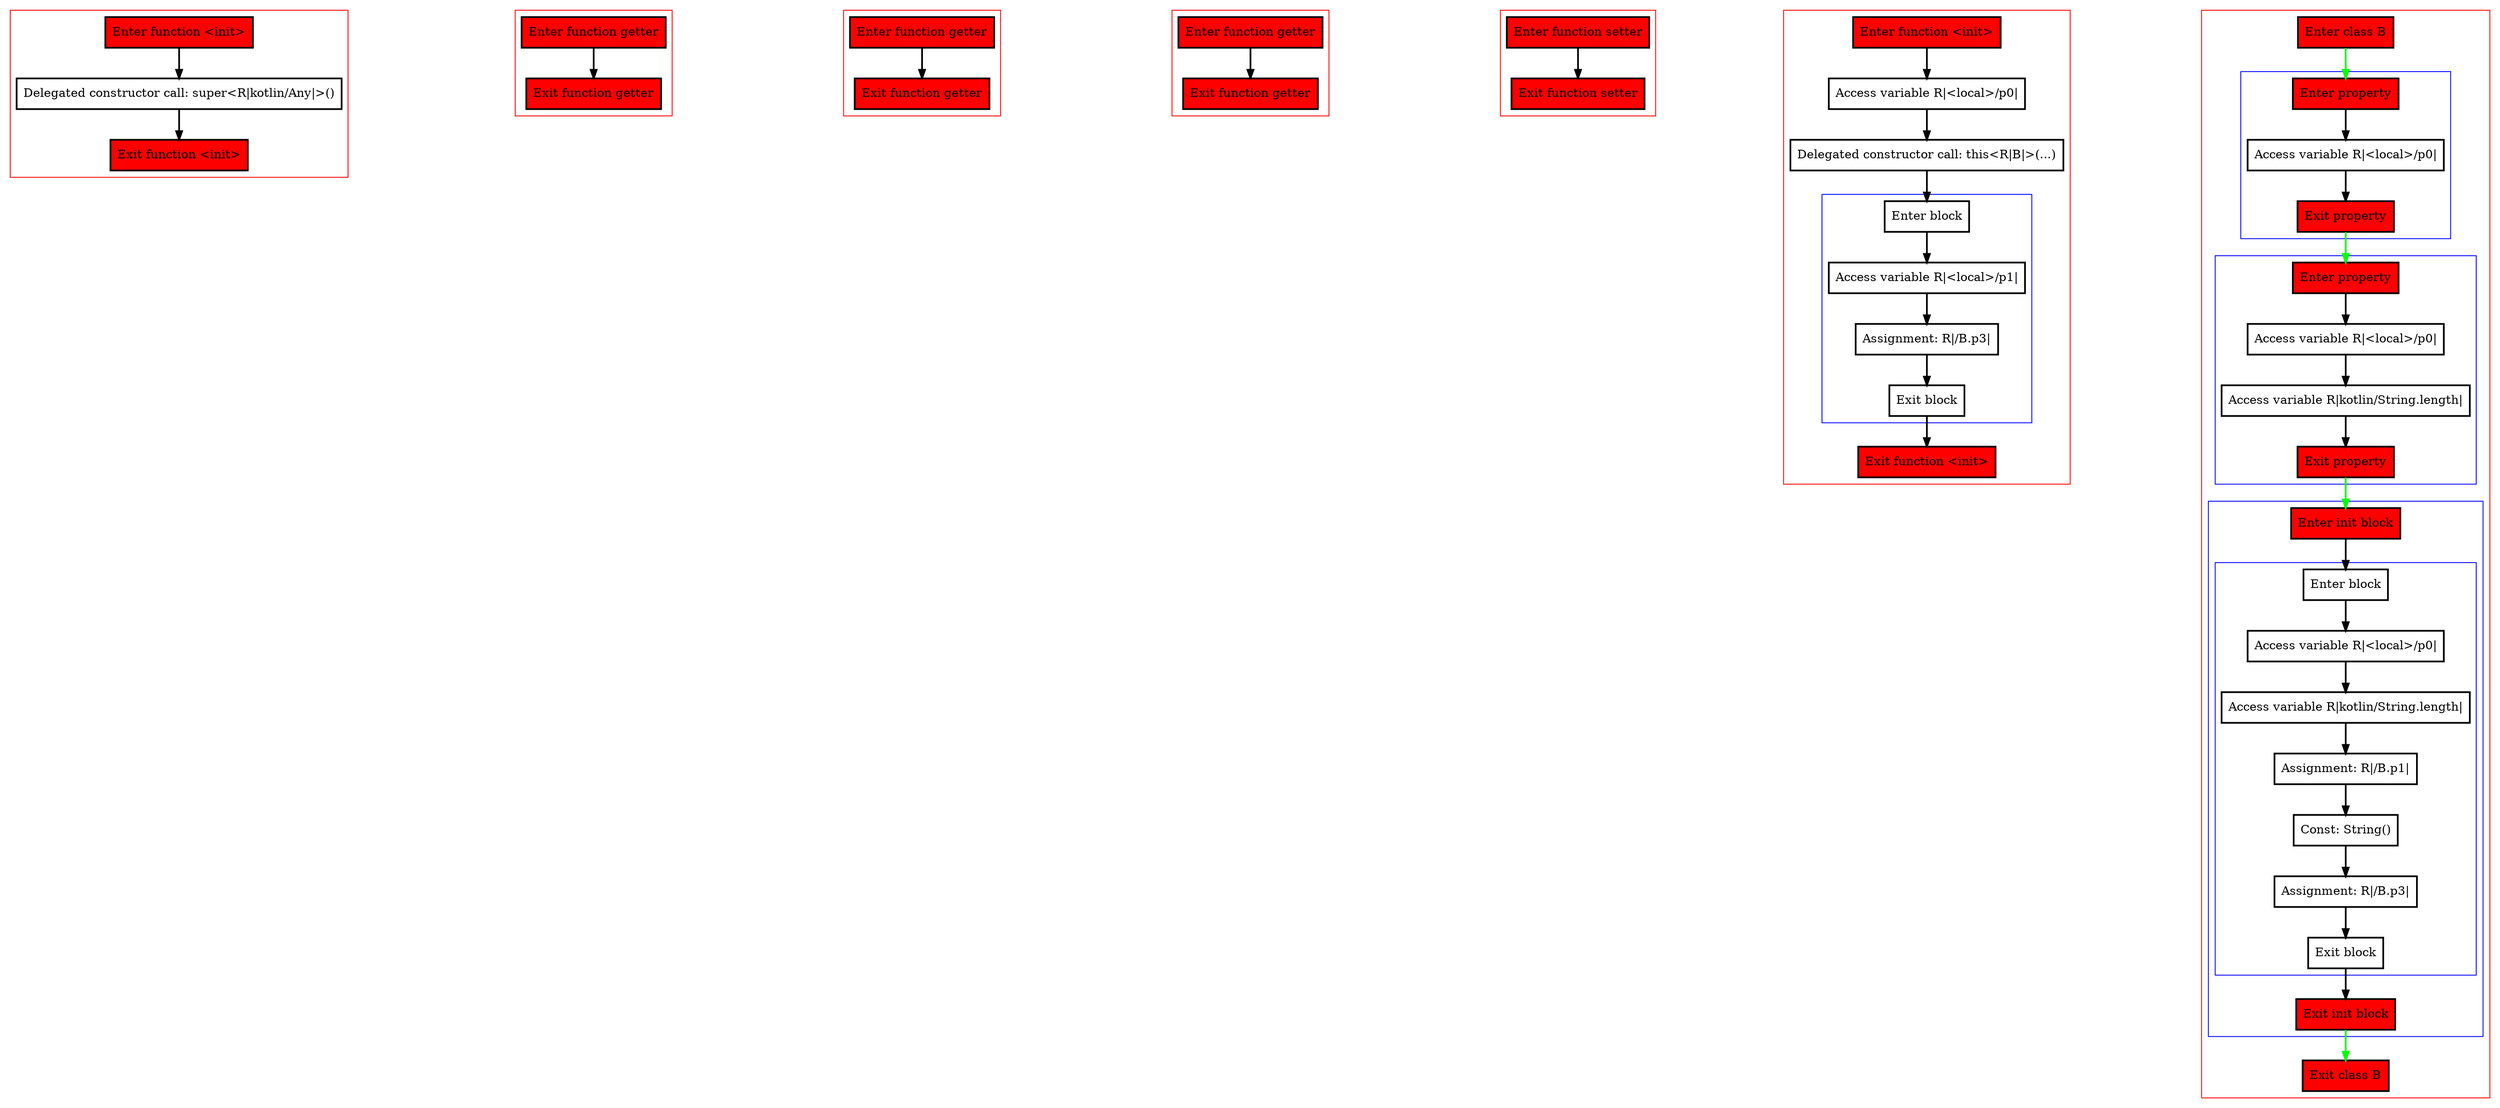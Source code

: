 digraph secondaryConstructorCfg_kt {
    graph [nodesep=3]
    node [shape=box penwidth=2]
    edge [penwidth=2]

    subgraph cluster_0 {
        color=red
        0 [label="Enter function <init>" style="filled" fillcolor=red];
        1 [label="Delegated constructor call: super<R|kotlin/Any|>()"];
        2 [label="Exit function <init>" style="filled" fillcolor=red];
    }
    0 -> {1};
    1 -> {2};

    subgraph cluster_1 {
        color=red
        3 [label="Enter function getter" style="filled" fillcolor=red];
        4 [label="Exit function getter" style="filled" fillcolor=red];
    }
    3 -> {4};

    subgraph cluster_2 {
        color=red
        8 [label="Enter function getter" style="filled" fillcolor=red];
        9 [label="Exit function getter" style="filled" fillcolor=red];
    }
    8 -> {9};

    subgraph cluster_3 {
        color=red
        14 [label="Enter function getter" style="filled" fillcolor=red];
        15 [label="Exit function getter" style="filled" fillcolor=red];
    }
    14 -> {15};

    subgraph cluster_4 {
        color=red
        16 [label="Enter function setter" style="filled" fillcolor=red];
        17 [label="Exit function setter" style="filled" fillcolor=red];
    }
    16 -> {17};

    subgraph cluster_5 {
        color=red
        18 [label="Enter function <init>" style="filled" fillcolor=red];
        19 [label="Access variable R|<local>/p0|"];
        20 [label="Delegated constructor call: this<R|B|>(...)"];
        subgraph cluster_6 {
            color=blue
            21 [label="Enter block"];
            22 [label="Access variable R|<local>/p1|"];
            23 [label="Assignment: R|/B.p3|"];
            24 [label="Exit block"];
        }
        25 [label="Exit function <init>" style="filled" fillcolor=red];
    }
    18 -> {19};
    19 -> {20};
    20 -> {21};
    21 -> {22};
    22 -> {23};
    23 -> {24};
    24 -> {25};

    subgraph cluster_7 {
        color=red
        35 [label="Enter class B" style="filled" fillcolor=red];
        subgraph cluster_8 {
            color=blue
            5 [label="Enter property" style="filled" fillcolor=red];
            6 [label="Access variable R|<local>/p0|"];
            7 [label="Exit property" style="filled" fillcolor=red];
        }
        subgraph cluster_9 {
            color=blue
            10 [label="Enter property" style="filled" fillcolor=red];
            11 [label="Access variable R|<local>/p0|"];
            12 [label="Access variable R|kotlin/String.length|"];
            13 [label="Exit property" style="filled" fillcolor=red];
        }
        subgraph cluster_10 {
            color=blue
            26 [label="Enter init block" style="filled" fillcolor=red];
            subgraph cluster_11 {
                color=blue
                27 [label="Enter block"];
                28 [label="Access variable R|<local>/p0|"];
                29 [label="Access variable R|kotlin/String.length|"];
                30 [label="Assignment: R|/B.p1|"];
                31 [label="Const: String()"];
                32 [label="Assignment: R|/B.p3|"];
                33 [label="Exit block"];
            }
            34 [label="Exit init block" style="filled" fillcolor=red];
        }
        36 [label="Exit class B" style="filled" fillcolor=red];
    }
    35 -> {5} [color=green];
    5 -> {6};
    6 -> {7};
    7 -> {10} [color=green];
    10 -> {11};
    11 -> {12};
    12 -> {13};
    13 -> {26} [color=green];
    26 -> {27};
    27 -> {28};
    28 -> {29};
    29 -> {30};
    30 -> {31};
    31 -> {32};
    32 -> {33};
    33 -> {34};
    34 -> {36} [color=green];

}
